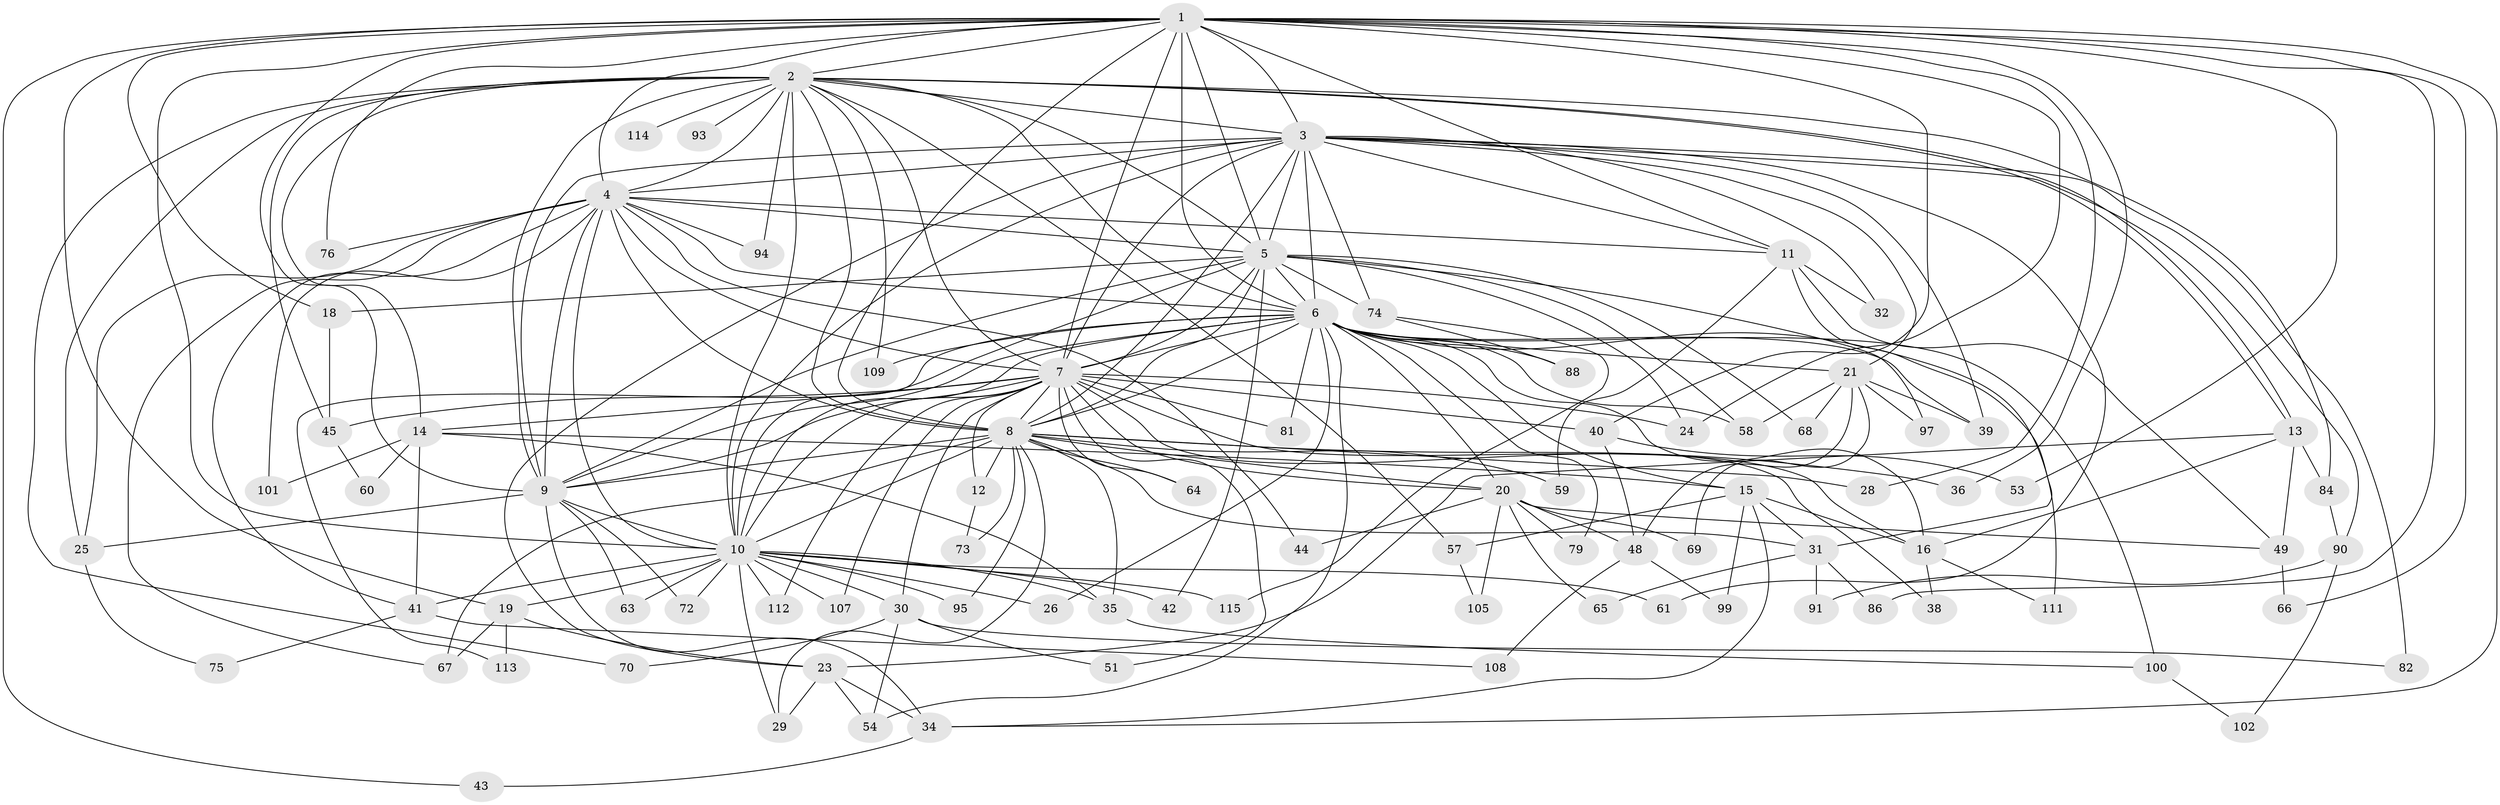 // original degree distribution, {22: 0.00847457627118644, 21: 0.00847457627118644, 18: 0.01694915254237288, 20: 0.01694915254237288, 25: 0.00847457627118644, 24: 0.01694915254237288, 16: 0.00847457627118644, 7: 0.025423728813559324, 3: 0.2033898305084746, 5: 0.05084745762711865, 9: 0.00847457627118644, 4: 0.05084745762711865, 6: 0.03389830508474576, 8: 0.00847457627118644, 2: 0.5338983050847458}
// Generated by graph-tools (version 1.1) at 2025/41/03/06/25 10:41:41]
// undirected, 88 vertices, 219 edges
graph export_dot {
graph [start="1"]
  node [color=gray90,style=filled];
  1 [super="+50"];
  2 [super="+47"];
  3 [super="+106"];
  4 [super="+96"];
  5 [super="+104"];
  6 [super="+116"];
  7 [super="+37"];
  8 [super="+52"];
  9 [super="+87"];
  10 [super="+103"];
  11 [super="+27"];
  12;
  13 [super="+46"];
  14 [super="+62"];
  15 [super="+71"];
  16 [super="+17"];
  18;
  19 [super="+83"];
  20 [super="+22"];
  21;
  23 [super="+110"];
  24 [super="+92"];
  25 [super="+56"];
  26;
  28;
  29;
  30;
  31 [super="+33"];
  32;
  34 [super="+77"];
  35 [super="+98"];
  36;
  38;
  39;
  40;
  41 [super="+89"];
  42;
  43;
  44;
  45 [super="+118"];
  48 [super="+85"];
  49 [super="+55"];
  51;
  53;
  54 [super="+117"];
  57;
  58 [super="+80"];
  59;
  60;
  61;
  63;
  64;
  65;
  66;
  67;
  68;
  69;
  70;
  72;
  73;
  74 [super="+78"];
  75;
  76;
  79;
  81;
  82;
  84;
  86;
  88;
  90;
  91;
  93;
  94;
  95;
  97;
  99;
  100;
  101;
  102;
  105;
  107;
  108;
  109;
  111;
  112;
  113;
  114;
  115;
  1 -- 2 [weight=2];
  1 -- 3;
  1 -- 4;
  1 -- 5;
  1 -- 6;
  1 -- 7;
  1 -- 8;
  1 -- 9;
  1 -- 10;
  1 -- 11;
  1 -- 18;
  1 -- 19;
  1 -- 24;
  1 -- 28;
  1 -- 34;
  1 -- 36;
  1 -- 40;
  1 -- 43;
  1 -- 66;
  1 -- 76;
  1 -- 86;
  1 -- 53;
  2 -- 3;
  2 -- 4;
  2 -- 5;
  2 -- 6;
  2 -- 7;
  2 -- 8;
  2 -- 9 [weight=3];
  2 -- 10;
  2 -- 13;
  2 -- 13;
  2 -- 14;
  2 -- 70;
  2 -- 93 [weight=2];
  2 -- 94;
  2 -- 109;
  2 -- 114 [weight=2];
  2 -- 84;
  2 -- 57;
  2 -- 45;
  2 -- 25;
  3 -- 4;
  3 -- 5;
  3 -- 6;
  3 -- 7;
  3 -- 8;
  3 -- 9;
  3 -- 10;
  3 -- 21;
  3 -- 23;
  3 -- 32;
  3 -- 61;
  3 -- 74;
  3 -- 82;
  3 -- 90;
  3 -- 39;
  3 -- 11;
  4 -- 5;
  4 -- 6 [weight=2];
  4 -- 7;
  4 -- 8;
  4 -- 9 [weight=2];
  4 -- 10 [weight=2];
  4 -- 11;
  4 -- 25;
  4 -- 41;
  4 -- 44;
  4 -- 67;
  4 -- 76;
  4 -- 94;
  4 -- 101;
  5 -- 6;
  5 -- 7 [weight=2];
  5 -- 8;
  5 -- 9;
  5 -- 10;
  5 -- 18;
  5 -- 42;
  5 -- 68;
  5 -- 74 [weight=2];
  5 -- 97;
  5 -- 24;
  5 -- 58;
  6 -- 7 [weight=2];
  6 -- 8;
  6 -- 9;
  6 -- 10;
  6 -- 15;
  6 -- 16;
  6 -- 21;
  6 -- 26;
  6 -- 39;
  6 -- 58;
  6 -- 79;
  6 -- 81;
  6 -- 88;
  6 -- 100;
  6 -- 109;
  6 -- 111;
  6 -- 113;
  6 -- 20;
  6 -- 54;
  7 -- 8;
  7 -- 9;
  7 -- 10;
  7 -- 12;
  7 -- 14;
  7 -- 20;
  7 -- 24;
  7 -- 30;
  7 -- 40;
  7 -- 45;
  7 -- 51;
  7 -- 64;
  7 -- 81;
  7 -- 107;
  7 -- 112;
  7 -- 38;
  7 -- 16;
  8 -- 9;
  8 -- 10;
  8 -- 12;
  8 -- 20;
  8 -- 28;
  8 -- 31;
  8 -- 36;
  8 -- 59;
  8 -- 64;
  8 -- 67;
  8 -- 95;
  8 -- 73;
  8 -- 29;
  8 -- 35;
  9 -- 10;
  9 -- 25;
  9 -- 63;
  9 -- 72;
  9 -- 34;
  10 -- 19;
  10 -- 26;
  10 -- 29;
  10 -- 30;
  10 -- 35;
  10 -- 42;
  10 -- 61;
  10 -- 63;
  10 -- 72;
  10 -- 95;
  10 -- 107;
  10 -- 112;
  10 -- 115;
  10 -- 41;
  11 -- 31;
  11 -- 32;
  11 -- 49;
  11 -- 59;
  12 -- 73;
  13 -- 16;
  13 -- 49;
  13 -- 84;
  13 -- 23;
  14 -- 15;
  14 -- 35;
  14 -- 41;
  14 -- 60;
  14 -- 101;
  15 -- 34;
  15 -- 57;
  15 -- 99;
  15 -- 16;
  15 -- 31;
  16 -- 38;
  16 -- 111;
  18 -- 45;
  19 -- 23;
  19 -- 113;
  19 -- 67;
  20 -- 65;
  20 -- 105;
  20 -- 49;
  20 -- 69;
  20 -- 44;
  20 -- 79;
  20 -- 48;
  21 -- 39;
  21 -- 48;
  21 -- 58;
  21 -- 68;
  21 -- 69;
  21 -- 97;
  23 -- 29;
  23 -- 54;
  23 -- 34;
  25 -- 75;
  30 -- 51;
  30 -- 54;
  30 -- 70;
  30 -- 82;
  31 -- 65;
  31 -- 86;
  31 -- 91;
  34 -- 43;
  35 -- 100;
  40 -- 48;
  40 -- 53;
  41 -- 75;
  41 -- 108;
  45 -- 60;
  48 -- 99;
  48 -- 108;
  49 -- 66;
  57 -- 105;
  74 -- 88;
  74 -- 115;
  84 -- 90;
  90 -- 91;
  90 -- 102;
  100 -- 102;
}
